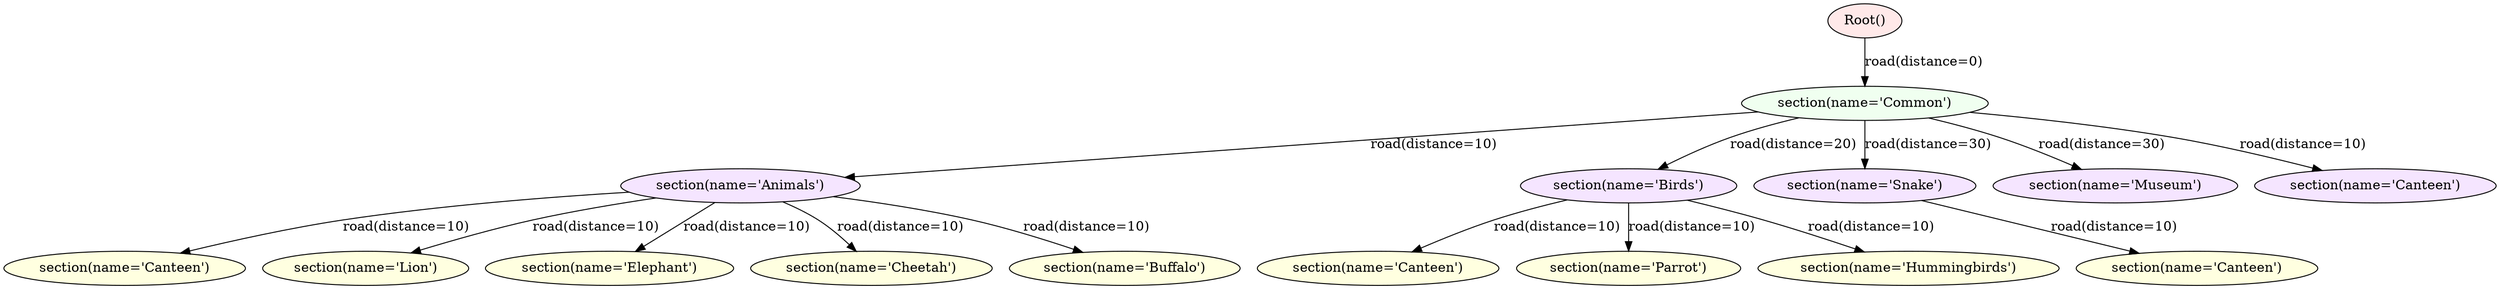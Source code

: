 digraph {
node [style="filled", shape="ellipse", fillcolor="invis", fontcolor="black"];
0 -> 1  [label="road(distance=0) "];
1 -> 2  [label="road(distance=10) "];
2 -> 3  [label="road(distance=10) "];
2 -> 4  [label="road(distance=10) "];
2 -> 5  [label="road(distance=10) "];
2 -> 6  [label="road(distance=10) "];
2 -> 7  [label="road(distance=10) "];
1 -> 8  [label="road(distance=20) "];
8 -> 9  [label="road(distance=10) "];
8 -> 10  [label="road(distance=10) "];
8 -> 11  [label="road(distance=10) "];
1 -> 12  [label="road(distance=30) "];
12 -> 13  [label="road(distance=10) "];
1 -> 14  [label="road(distance=30) "];
1 -> 15  [label="road(distance=10) "];
0 [label="Root()"fillcolor="#FFE9E9"];
1 [label="section(name=&#x27;Common&#x27;)"fillcolor="#F0FFF0"];
2 [label="section(name=&#x27;Animals&#x27;)"fillcolor="#F5E5FF"];
3 [label="section(name=&#x27;Canteen&#x27;)"fillcolor="#FFFFE0"];
4 [label="section(name=&#x27;Lion&#x27;)"fillcolor="#FFFFE0"];
5 [label="section(name=&#x27;Elephant&#x27;)"fillcolor="#FFFFE0"];
6 [label="section(name=&#x27;Cheetah&#x27;)"fillcolor="#FFFFE0"];
7 [label="section(name=&#x27;Buffalo&#x27;)"fillcolor="#FFFFE0"];
8 [label="section(name=&#x27;Birds&#x27;)"fillcolor="#F5E5FF"];
9 [label="section(name=&#x27;Canteen&#x27;)"fillcolor="#FFFFE0"];
10 [label="section(name=&#x27;Parrot&#x27;)"fillcolor="#FFFFE0"];
11 [label="section(name=&#x27;Hummingbirds&#x27;)"fillcolor="#FFFFE0"];
12 [label="section(name=&#x27;Snake&#x27;)"fillcolor="#F5E5FF"];
13 [label="section(name=&#x27;Canteen&#x27;)"fillcolor="#FFFFE0"];
14 [label="section(name=&#x27;Museum&#x27;)"fillcolor="#F5E5FF"];
15 [label="section(name=&#x27;Canteen&#x27;)"fillcolor="#F5E5FF"];
}